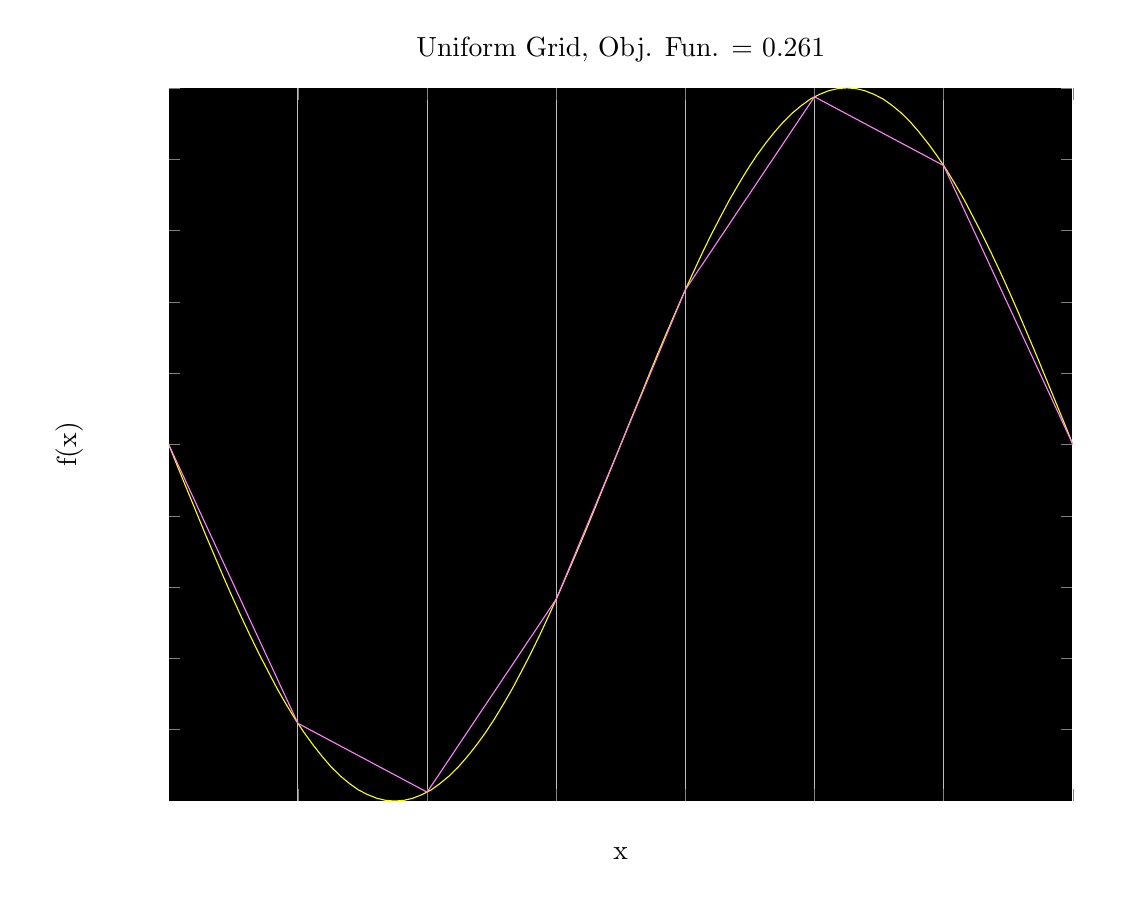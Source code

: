 % This file was created by matlab2tikz v0.2.2.
% Copyright (c) 2008--2012, Nico Schlömer <nico.schloemer@gmail.com>
% All rights reserved.
% 
% 
% 

% defining custom colors
\definecolor{mycolor1}{rgb}{1,1,0}
\definecolor{mycolor2}{rgb}{1,0.5,1}

\begin{tikzpicture}

\begin{axis}[%
view={0}{90},
width=4.521in,
height=3.566in,
scale only axis,
every outer x axis line/.append style={white},
every x tick label/.append style={font=\color{white}},
xmin=-3.142, xmax=3.142,
xtick={-3.142,-2.244,-1.346,-0.449,0.449,1.346,2.244,3.142},
xticklabels={-3.142,-2.244,-1.346,-0.449,0.449,1.346,2.244,3.142},
xlabel={x},
xmajorgrids,
every outer y axis line/.append style={white},
every y tick label/.append style={font=\color{white}},
ymin=-1, ymax=1,
ylabel={f(x)},
axis background/.style={fill=black},
title={Uniform Grid, Obj. Fun. = 0.261}]
\addplot [
color=mycolor1,
solid,
forget plot
]
coordinates{
 (-3.142,-1.225e-16)(-3.079,-0.063)(-3.016,-0.125)(-2.953,-0.187)(-2.89,-0.249)(-2.827,-0.309)(-2.765,-0.368)(-2.702,-0.426)(-2.639,-0.482)(-2.576,-0.536)(-2.513,-0.588)(-2.45,-0.637)(-2.388,-0.685)(-2.325,-0.729)(-2.262,-0.771)(-2.199,-0.809)(-2.136,-0.844)(-2.073,-0.876)(-2.011,-0.905)(-1.948,-0.93)(-1.885,-0.951)(-1.822,-0.969)(-1.759,-0.982)(-1.696,-0.992)(-1.634,-0.998)(-1.571,-1)(-1.508,-0.998)(-1.445,-0.992)(-1.382,-0.982)(-1.319,-0.969)(-1.257,-0.951)(-1.194,-0.93)(-1.131,-0.905)(-1.068,-0.876)(-1.005,-0.844)(-0.942,-0.809)(-0.88,-0.771)(-0.817,-0.729)(-0.754,-0.685)(-0.691,-0.637)(-0.628,-0.588)(-0.565,-0.536)(-0.503,-0.482)(-0.44,-0.426)(-0.377,-0.368)(-0.314,-0.309)(-0.251,-0.249)(-0.188,-0.187)(-0.126,-0.125)(-0.063,-0.063)(0,0)(0.063,0.063)(0.126,0.125)(0.188,0.187)(0.251,0.249)(0.314,0.309)(0.377,0.368)(0.44,0.426)(0.503,0.482)(0.565,0.536)(0.628,0.588)(0.691,0.637)(0.754,0.685)(0.817,0.729)(0.88,0.771)(0.942,0.809)(1.005,0.844)(1.068,0.876)(1.131,0.905)(1.194,0.93)(1.257,0.951)(1.319,0.969)(1.382,0.982)(1.445,0.992)(1.508,0.998)(1.571,1)(1.634,0.998)(1.696,0.992)(1.759,0.982)(1.822,0.969)(1.885,0.951)(1.948,0.93)(2.011,0.905)(2.073,0.876)(2.136,0.844)(2.199,0.809)(2.262,0.771)(2.325,0.729)(2.388,0.685)(2.45,0.637)(2.513,0.588)(2.576,0.536)(2.639,0.482)(2.702,0.426)(2.765,0.368)(2.827,0.309)(2.89,0.249)(2.953,0.187)(3.016,0.125)(3.079,0.063)(3.142,1.225e-16) 
};
\addplot [
color=mycolor2,
solid,
forget plot
]
coordinates{
 (-3.142,-1.225e-16)(-2.244,-0.782)(-1.346,-0.975)(-0.449,-0.434)(0.449,0.434)(1.346,0.975)(2.244,0.782)(3.142,1.225e-16) 
};
\end{axis}
\end{tikzpicture}%